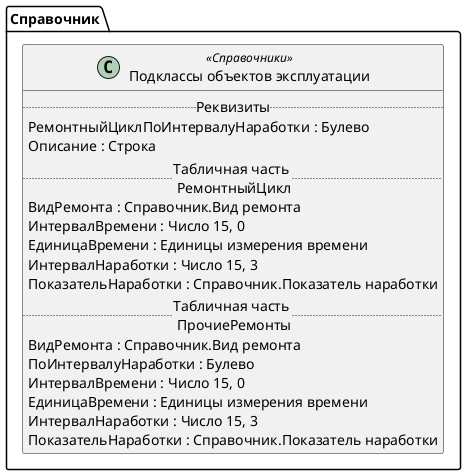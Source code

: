 ﻿@startuml ПодклассыОбъектовЭксплуатации
'!include templates.wsd
'..\include templates.wsd
class Справочник.ПодклассыОбъектовЭксплуатации as "Подклассы объектов эксплуатации" <<Справочники>>
{
..Реквизиты..
РемонтныйЦиклПоИнтервалуНаработки : Булево
Описание : Строка
..Табличная часть \n РемонтныйЦикл..
ВидРемонта : Справочник.Вид ремонта
ИнтервалВремени : Число 15, 0
ЕдиницаВремени : Единицы измерения времени
ИнтервалНаработки : Число 15, 3
ПоказательНаработки : Справочник.Показатель наработки
..Табличная часть \n ПрочиеРемонты..
ВидРемонта : Справочник.Вид ремонта
ПоИнтервалуНаработки : Булево
ИнтервалВремени : Число 15, 0
ЕдиницаВремени : Единицы измерения времени
ИнтервалНаработки : Число 15, 3
ПоказательНаработки : Справочник.Показатель наработки
}
@enduml
